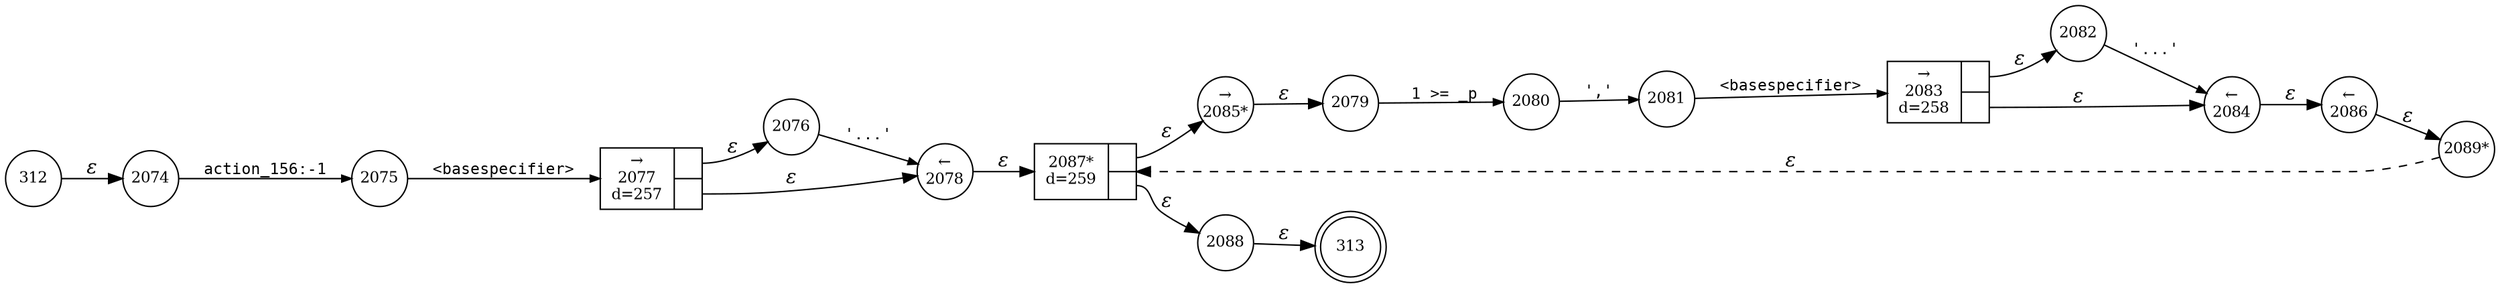 digraph ATN {
rankdir=LR;
s313[fontsize=11, label="313", shape=doublecircle, fixedsize=true, width=.6];
s2080[fontsize=11,label="2080", shape=circle, fixedsize=true, width=.55, peripheries=1];
s2081[fontsize=11,label="2081", shape=circle, fixedsize=true, width=.55, peripheries=1];
s2082[fontsize=11,label="2082", shape=circle, fixedsize=true, width=.55, peripheries=1];
s2083[fontsize=11,label="{&rarr;\n2083\nd=258|{<p0>|<p1>}}", shape=record, fixedsize=false, peripheries=1];
s2084[fontsize=11,label="&larr;\n2084", shape=circle, fixedsize=true, width=.55, peripheries=1];
s2085[fontsize=11,label="&rarr;\n2085*", shape=circle, fixedsize=true, width=.55, peripheries=1];
s2086[fontsize=11,label="&larr;\n2086", shape=circle, fixedsize=true, width=.55, peripheries=1];
s2087[fontsize=11,label="{2087*\nd=259|{<p0>|<p1>}}", shape=record, fixedsize=false, peripheries=1];
s2088[fontsize=11,label="2088", shape=circle, fixedsize=true, width=.55, peripheries=1];
s2089[fontsize=11,label="2089*", shape=circle, fixedsize=true, width=.55, peripheries=1];
s312[fontsize=11,label="312", shape=circle, fixedsize=true, width=.55, peripheries=1];
s2074[fontsize=11,label="2074", shape=circle, fixedsize=true, width=.55, peripheries=1];
s2075[fontsize=11,label="2075", shape=circle, fixedsize=true, width=.55, peripheries=1];
s2076[fontsize=11,label="2076", shape=circle, fixedsize=true, width=.55, peripheries=1];
s2077[fontsize=11,label="{&rarr;\n2077\nd=257|{<p0>|<p1>}}", shape=record, fixedsize=false, peripheries=1];
s2078[fontsize=11,label="&larr;\n2078", shape=circle, fixedsize=true, width=.55, peripheries=1];
s2079[fontsize=11,label="2079", shape=circle, fixedsize=true, width=.55, peripheries=1];
s312 -> s2074 [fontname="Times-Italic", label="&epsilon;"];
s2074 -> s2075 [fontsize=11, fontname="Courier", arrowsize=.7, label = "action_156:-1", arrowhead = normal];
s2075 -> s2077 [fontsize=11, fontname="Courier", arrowsize=.7, label = "<basespecifier>", arrowhead = normal];
s2077:p0 -> s2076 [fontname="Times-Italic", label="&epsilon;"];
s2077:p1 -> s2078 [fontname="Times-Italic", label="&epsilon;"];
s2076 -> s2078 [fontsize=11, fontname="Courier", arrowsize=.7, label = "'...'", arrowhead = normal];
s2078 -> s2087 [fontname="Times-Italic", label="&epsilon;"];
s2087:p0 -> s2085 [fontname="Times-Italic", label="&epsilon;"];
s2087:p1 -> s2088 [fontname="Times-Italic", label="&epsilon;"];
s2085 -> s2079 [fontname="Times-Italic", label="&epsilon;"];
s2088 -> s313 [fontname="Times-Italic", label="&epsilon;"];
s2079 -> s2080 [fontsize=11, fontname="Courier", arrowsize=.7, label = "1 >= _p", arrowhead = normal];
s2080 -> s2081 [fontsize=11, fontname="Courier", arrowsize=.7, label = "','", arrowhead = normal];
s2081 -> s2083 [fontsize=11, fontname="Courier", arrowsize=.7, label = "<basespecifier>", arrowhead = normal];
s2083:p0 -> s2082 [fontname="Times-Italic", label="&epsilon;"];
s2083:p1 -> s2084 [fontname="Times-Italic", label="&epsilon;"];
s2082 -> s2084 [fontsize=11, fontname="Courier", arrowsize=.7, label = "'...'", arrowhead = normal];
s2084 -> s2086 [fontname="Times-Italic", label="&epsilon;"];
s2086 -> s2089 [fontname="Times-Italic", label="&epsilon;"];
s2089 -> s2087 [fontname="Times-Italic", label="&epsilon;", style="dashed"];
}
